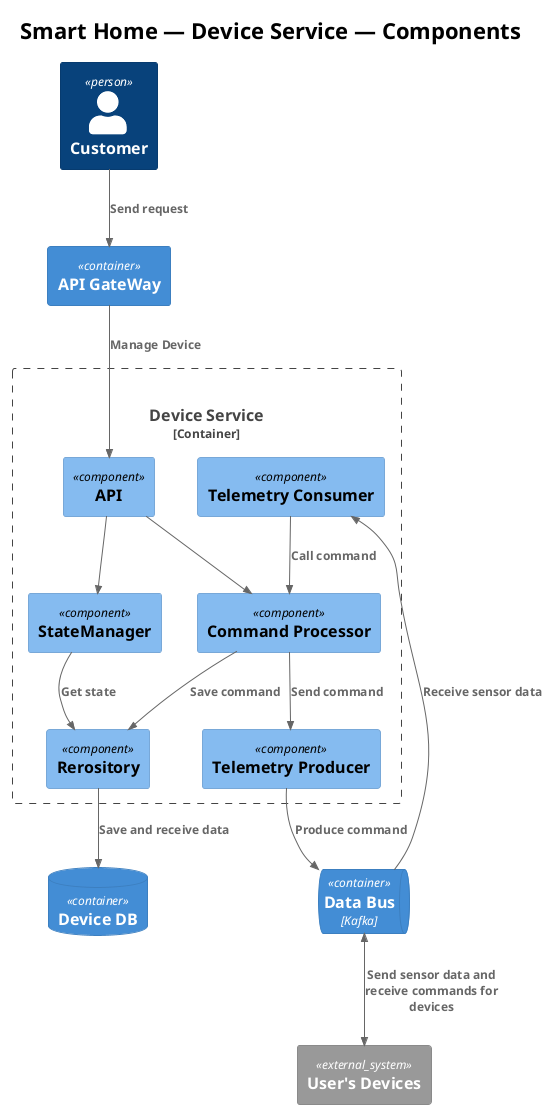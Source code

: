 @startuml Components
!theme plain
title Smart Home — Device Service — Components
!include <C4/C4>
!include <C4/C4_Context>
!include <C4/C4_Container>
!include <C4/C4_Component>

Person(Customer, "Customer")
Container(APIGW, "API GateWay")
Container_Boundary(DeviceService, "Device Service") {
	Component(API, "API")
	Component(CommandProcessor, "Command Processor")
	Component(StateManager, "StateManager")
	Component(Rerository, "Rerository")
	Component(Consumer, "Telemetry Consumer")
	Component(Producer, "Telemetry Producer")
}
ContainerDb(DeviceDB, "Device DB")
ContainerQueue(DataBus, "Data Bus", "Kafka")
System_Ext(UserDevices, "User's Devices")

Rel(Customer, APIGW, "Send request")
Rel(APIGW, API, "Manage Device")
Rel(API, CommandProcessor, "")
Rel(API, StateManager, "")
Rel(CommandProcessor, Rerository, "Save command")
Rel(StateManager, Rerository, "Get state")
Rel(Rerository, DeviceDB, "Save and receive data")
Rel(Consumer, CommandProcessor, "Call command")
Rel(CommandProcessor, Producer, "Send command")
Rel(Producer, DataBus, "Produce command")
Rel(DataBus, Consumer, "Receive sensor data")
BiRel(DataBus, UserDevices, "Send sensor data and receive commands for devices")
@enduml